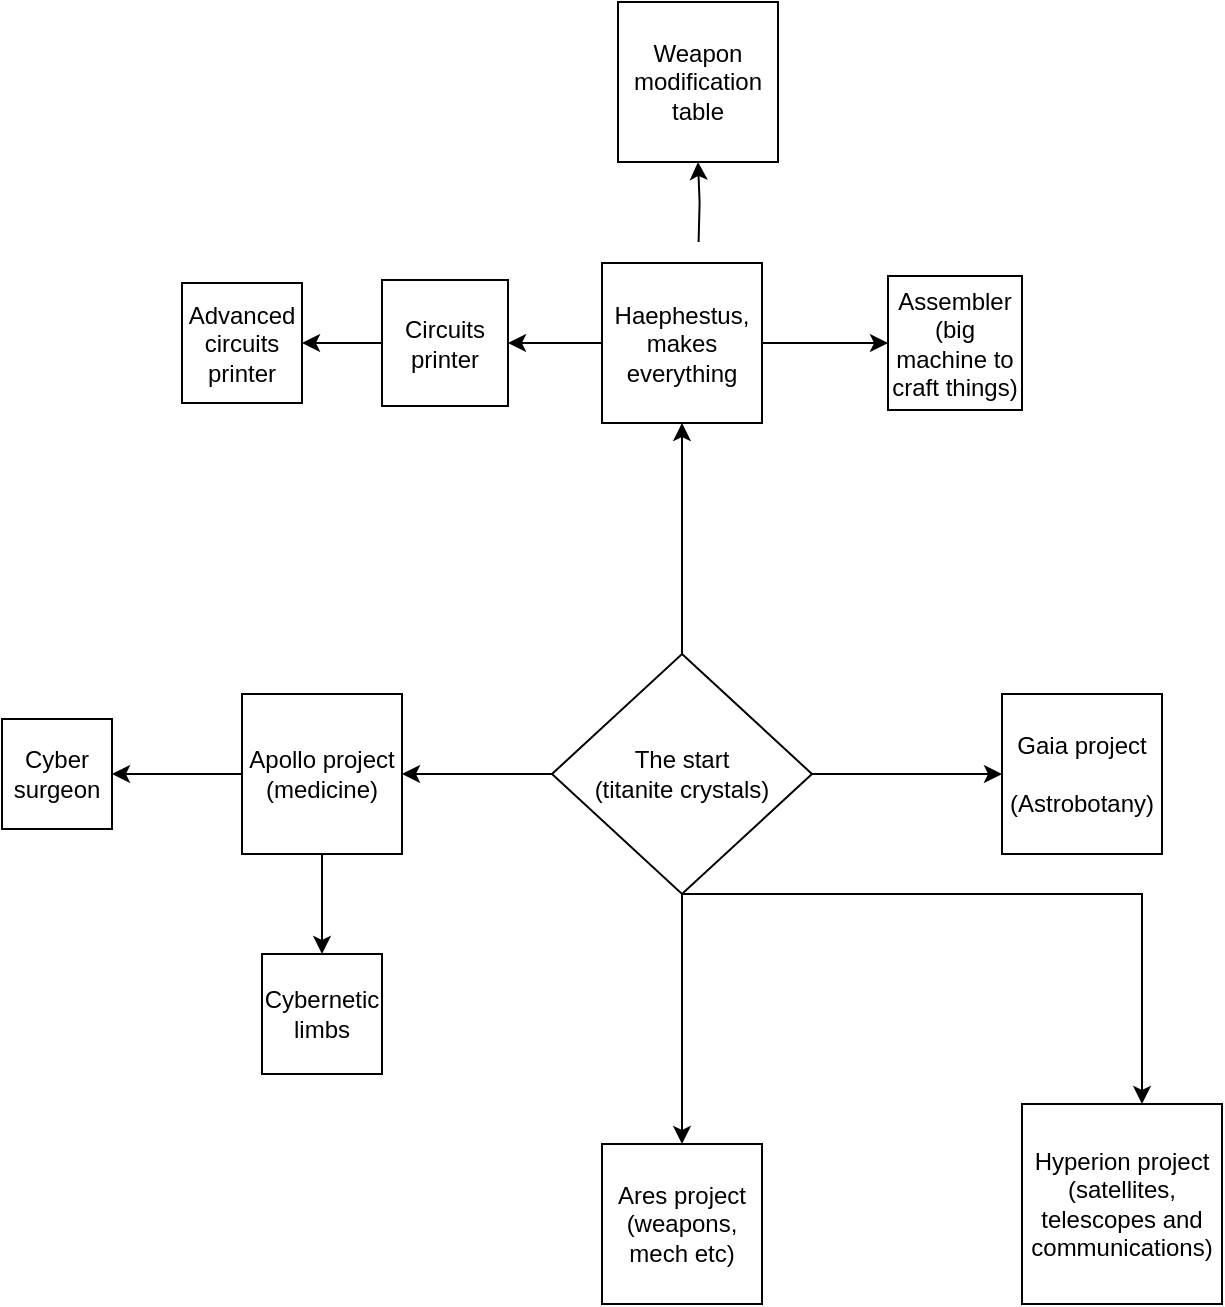 <mxfile version="21.6.2" type="github" pages="5">
  <diagram name="Page-1" id="XFuJrn4libd_m44fIWtL">
    <mxGraphModel dx="1562" dy="826" grid="1" gridSize="10" guides="1" tooltips="1" connect="1" arrows="1" fold="1" page="1" pageScale="1" pageWidth="827" pageHeight="1169" math="0" shadow="0">
      <root>
        <mxCell id="0" />
        <mxCell id="1" parent="0" />
        <mxCell id="I9T-jtazPko-J5aBbDz0-20" style="edgeStyle=orthogonalEdgeStyle;rounded=0;orthogonalLoop=1;jettySize=auto;html=1;" parent="1" source="I9T-jtazPko-J5aBbDz0-1" target="I9T-jtazPko-J5aBbDz0-16" edge="1">
          <mxGeometry relative="1" as="geometry" />
        </mxCell>
        <mxCell id="I9T-jtazPko-J5aBbDz0-23" style="edgeStyle=orthogonalEdgeStyle;rounded=0;orthogonalLoop=1;jettySize=auto;html=1;entryX=0.5;entryY=0;entryDx=0;entryDy=0;" parent="1" source="I9T-jtazPko-J5aBbDz0-1" target="I9T-jtazPko-J5aBbDz0-15" edge="1">
          <mxGeometry relative="1" as="geometry" />
        </mxCell>
        <mxCell id="lp0vj2jhUYzZ9RuhwxYI-2" style="edgeStyle=orthogonalEdgeStyle;rounded=0;orthogonalLoop=1;jettySize=auto;html=1;entryX=0;entryY=0.5;entryDx=0;entryDy=0;" parent="1" source="I9T-jtazPko-J5aBbDz0-1" target="lp0vj2jhUYzZ9RuhwxYI-1" edge="1">
          <mxGeometry relative="1" as="geometry" />
        </mxCell>
        <mxCell id="_BPFZ3WGOQFEKarPwvMx-3" style="edgeStyle=orthogonalEdgeStyle;rounded=0;orthogonalLoop=1;jettySize=auto;html=1;exitX=0.5;exitY=1;exitDx=0;exitDy=0;" parent="1" source="I9T-jtazPko-J5aBbDz0-1" target="_BPFZ3WGOQFEKarPwvMx-2" edge="1">
          <mxGeometry relative="1" as="geometry">
            <Array as="points">
              <mxPoint x="670" y="555" />
            </Array>
          </mxGeometry>
        </mxCell>
        <mxCell id="ziUGyg1Iks-_np4IPtFd-5" value="" style="edgeStyle=orthogonalEdgeStyle;rounded=0;orthogonalLoop=1;jettySize=auto;html=1;" parent="1" source="I9T-jtazPko-J5aBbDz0-1" target="ziUGyg1Iks-_np4IPtFd-1" edge="1">
          <mxGeometry relative="1" as="geometry" />
        </mxCell>
        <mxCell id="I9T-jtazPko-J5aBbDz0-1" value="The start&lt;br&gt;(titanite crystals)" style="rhombus;whiteSpace=wrap;html=1;" parent="1" vertex="1">
          <mxGeometry x="375" y="435" width="130" height="120" as="geometry" />
        </mxCell>
        <mxCell id="I9T-jtazPko-J5aBbDz0-11" style="edgeStyle=orthogonalEdgeStyle;rounded=0;orthogonalLoop=1;jettySize=auto;html=1;entryX=0.5;entryY=1;entryDx=0;entryDy=0;" parent="1" target="I9T-jtazPko-J5aBbDz0-6" edge="1">
          <mxGeometry relative="1" as="geometry">
            <mxPoint x="448.3" y="229" as="sourcePoint" />
          </mxGeometry>
        </mxCell>
        <mxCell id="I9T-jtazPko-J5aBbDz0-3" value="Assembler&lt;br&gt;(big machine to craft things)" style="whiteSpace=wrap;html=1;aspect=fixed;" parent="1" vertex="1">
          <mxGeometry x="543" y="246" width="67" height="67" as="geometry" />
        </mxCell>
        <mxCell id="ziUGyg1Iks-_np4IPtFd-7" value="" style="edgeStyle=orthogonalEdgeStyle;rounded=0;orthogonalLoop=1;jettySize=auto;html=1;" parent="1" source="I9T-jtazPko-J5aBbDz0-4" target="I9T-jtazPko-J5aBbDz0-5" edge="1">
          <mxGeometry relative="1" as="geometry" />
        </mxCell>
        <mxCell id="I9T-jtazPko-J5aBbDz0-4" value="Circuits printer" style="whiteSpace=wrap;html=1;aspect=fixed;" parent="1" vertex="1">
          <mxGeometry x="290" y="248" width="63" height="63" as="geometry" />
        </mxCell>
        <mxCell id="I9T-jtazPko-J5aBbDz0-5" value="Advanced circuits printer" style="whiteSpace=wrap;html=1;aspect=fixed;" parent="1" vertex="1">
          <mxGeometry x="190" y="249.5" width="60" height="60" as="geometry" />
        </mxCell>
        <mxCell id="I9T-jtazPko-J5aBbDz0-6" value="Weapon modification table" style="whiteSpace=wrap;html=1;aspect=fixed;" parent="1" vertex="1">
          <mxGeometry x="408" y="109" width="80" height="80" as="geometry" />
        </mxCell>
        <mxCell id="I9T-jtazPko-J5aBbDz0-15" value="Ares project&lt;br&gt;(weapons, mech etc)" style="whiteSpace=wrap;html=1;aspect=fixed;" parent="1" vertex="1">
          <mxGeometry x="400" y="680" width="80" height="80" as="geometry" />
        </mxCell>
        <mxCell id="I9T-jtazPko-J5aBbDz0-21" style="edgeStyle=orthogonalEdgeStyle;rounded=0;orthogonalLoop=1;jettySize=auto;html=1;" parent="1" source="I9T-jtazPko-J5aBbDz0-16" target="I9T-jtazPko-J5aBbDz0-17" edge="1">
          <mxGeometry relative="1" as="geometry" />
        </mxCell>
        <mxCell id="I9T-jtazPko-J5aBbDz0-22" style="edgeStyle=orthogonalEdgeStyle;rounded=0;orthogonalLoop=1;jettySize=auto;html=1;entryX=0.5;entryY=0;entryDx=0;entryDy=0;" parent="1" source="I9T-jtazPko-J5aBbDz0-16" target="I9T-jtazPko-J5aBbDz0-18" edge="1">
          <mxGeometry relative="1" as="geometry" />
        </mxCell>
        <mxCell id="I9T-jtazPko-J5aBbDz0-16" value="Apollo project&lt;br&gt;(medicine)" style="whiteSpace=wrap;html=1;aspect=fixed;" parent="1" vertex="1">
          <mxGeometry x="220" y="455" width="80" height="80" as="geometry" />
        </mxCell>
        <mxCell id="I9T-jtazPko-J5aBbDz0-17" value="Cyber surgeon" style="whiteSpace=wrap;html=1;aspect=fixed;" parent="1" vertex="1">
          <mxGeometry x="100" y="467.5" width="55" height="55" as="geometry" />
        </mxCell>
        <mxCell id="I9T-jtazPko-J5aBbDz0-18" value="Cybernetic limbs" style="whiteSpace=wrap;html=1;aspect=fixed;" parent="1" vertex="1">
          <mxGeometry x="230" y="585" width="60" height="60" as="geometry" />
        </mxCell>
        <mxCell id="lp0vj2jhUYzZ9RuhwxYI-1" value="Gaia project&lt;br&gt;&lt;br&gt;(Astrobotany)" style="whiteSpace=wrap;html=1;aspect=fixed;" parent="1" vertex="1">
          <mxGeometry x="600" y="455" width="80" height="80" as="geometry" />
        </mxCell>
        <mxCell id="_BPFZ3WGOQFEKarPwvMx-2" value="Hyperion project&lt;br&gt;(satellites, telescopes and communications)" style="whiteSpace=wrap;html=1;aspect=fixed;rotation=0;" parent="1" vertex="1">
          <mxGeometry x="610" y="660" width="100" height="100" as="geometry" />
        </mxCell>
        <mxCell id="ziUGyg1Iks-_np4IPtFd-6" value="" style="edgeStyle=orthogonalEdgeStyle;rounded=0;orthogonalLoop=1;jettySize=auto;html=1;" parent="1" source="ziUGyg1Iks-_np4IPtFd-1" target="I9T-jtazPko-J5aBbDz0-4" edge="1">
          <mxGeometry relative="1" as="geometry" />
        </mxCell>
        <mxCell id="ziUGyg1Iks-_np4IPtFd-8" value="" style="edgeStyle=orthogonalEdgeStyle;rounded=0;orthogonalLoop=1;jettySize=auto;html=1;" parent="1" source="ziUGyg1Iks-_np4IPtFd-1" target="I9T-jtazPko-J5aBbDz0-3" edge="1">
          <mxGeometry relative="1" as="geometry" />
        </mxCell>
        <mxCell id="ziUGyg1Iks-_np4IPtFd-1" value="Haephestus, makes everything" style="whiteSpace=wrap;html=1;aspect=fixed;" parent="1" vertex="1">
          <mxGeometry x="400" y="239.5" width="80" height="80" as="geometry" />
        </mxCell>
      </root>
    </mxGraphModel>
  </diagram>
  <diagram id="b1csaX4oPv_QqS2gVYru" name="Early game progression">
    <mxGraphModel dx="744" dy="393" grid="1" gridSize="10" guides="1" tooltips="1" connect="1" arrows="1" fold="1" page="1" pageScale="1" pageWidth="850" pageHeight="1100" math="0" shadow="0">
      <root>
        <mxCell id="0" />
        <mxCell id="1" parent="0" />
        <mxCell id="uDPLrX9pvynmbZU6psic-18" value="" style="edgeStyle=orthogonalEdgeStyle;rounded=0;orthogonalLoop=1;jettySize=auto;html=1;" parent="1" source="JOmPtN25hY0h2EmjFcmG-2" target="uDPLrX9pvynmbZU6psic-17" edge="1">
          <mxGeometry relative="1" as="geometry" />
        </mxCell>
        <mxCell id="JOmPtN25hY0h2EmjFcmG-2" value="Titanite Crystal, Iron mining level" style="whiteSpace=wrap;html=1;aspect=fixed;" parent="1" vertex="1">
          <mxGeometry x="380" y="380" width="80" height="80" as="geometry" />
        </mxCell>
        <mxCell id="uDPLrX9pvynmbZU6psic-34" value="Plate Press" style="edgeStyle=orthogonalEdgeStyle;rounded=0;orthogonalLoop=1;jettySize=auto;html=1;labelBackgroundColor=default;" parent="1" source="uDPLrX9pvynmbZU6psic-1" target="uDPLrX9pvynmbZU6psic-33" edge="1">
          <mxGeometry relative="1" as="geometry" />
        </mxCell>
        <mxCell id="uDPLrX9pvynmbZU6psic-1" value="&lt;div&gt;Titanium Ingot&lt;/div&gt;" style="whiteSpace=wrap;html=1;aspect=fixed;" parent="1" vertex="1">
          <mxGeometry x="320" y="560" width="80" height="80" as="geometry" />
        </mxCell>
        <mxCell id="uDPLrX9pvynmbZU6psic-5" value="" style="endArrow=classic;html=1;rounded=0;entryX=0.5;entryY=0;entryDx=0;entryDy=0;exitX=0.5;exitY=1;exitDx=0;exitDy=0;" parent="1" source="JOmPtN25hY0h2EmjFcmG-2" target="uDPLrX9pvynmbZU6psic-1" edge="1">
          <mxGeometry relative="1" as="geometry">
            <mxPoint x="460" y="490" as="sourcePoint" />
            <mxPoint x="520" y="460" as="targetPoint" />
          </mxGeometry>
        </mxCell>
        <mxCell id="uDPLrX9pvynmbZU6psic-6" value="&lt;div&gt;Vanilla Furnace&lt;/div&gt;" style="edgeLabel;resizable=0;html=1;align=center;verticalAlign=middle;" parent="uDPLrX9pvynmbZU6psic-5" connectable="0" vertex="1">
          <mxGeometry relative="1" as="geometry" />
        </mxCell>
        <mxCell id="uDPLrX9pvynmbZU6psic-20" value="" style="edgeStyle=orthogonalEdgeStyle;rounded=0;orthogonalLoop=1;jettySize=auto;html=1;" parent="1" source="uDPLrX9pvynmbZU6psic-17" target="uDPLrX9pvynmbZU6psic-19" edge="1">
          <mxGeometry relative="1" as="geometry" />
        </mxCell>
        <mxCell id="uDPLrX9pvynmbZU6psic-30" value="" style="edgeStyle=orthogonalEdgeStyle;rounded=0;orthogonalLoop=1;jettySize=auto;html=1;" parent="1" source="uDPLrX9pvynmbZU6psic-17" target="uDPLrX9pvynmbZU6psic-29" edge="1">
          <mxGeometry relative="1" as="geometry" />
        </mxCell>
        <mxCell id="uDPLrX9pvynmbZU6psic-17" value="&lt;div&gt;Centrifuge (WIP)&lt;/div&gt;" style="whiteSpace=wrap;html=1;aspect=fixed;" parent="1" vertex="1">
          <mxGeometry x="540" y="380" width="80" height="80" as="geometry" />
        </mxCell>
        <mxCell id="uDPLrX9pvynmbZU6psic-19" value="Titanium Dust" style="whiteSpace=wrap;html=1;aspect=fixed;" parent="1" vertex="1">
          <mxGeometry x="540" y="520" width="80" height="80" as="geometry" />
        </mxCell>
        <mxCell id="uDPLrX9pvynmbZU6psic-24" value="" style="endArrow=classic;html=1;rounded=0;entryX=1;entryY=0.5;entryDx=0;entryDy=0;exitX=0;exitY=0.5;exitDx=0;exitDy=0;" parent="1" source="uDPLrX9pvynmbZU6psic-19" target="uDPLrX9pvynmbZU6psic-1" edge="1">
          <mxGeometry relative="1" as="geometry">
            <mxPoint x="530" y="600" as="sourcePoint" />
            <mxPoint x="640" y="599.71" as="targetPoint" />
          </mxGeometry>
        </mxCell>
        <mxCell id="uDPLrX9pvynmbZU6psic-25" value="&lt;div&gt;Vanilla Furnace&lt;/div&gt;" style="edgeLabel;resizable=0;html=1;align=center;verticalAlign=middle;" parent="uDPLrX9pvynmbZU6psic-24" connectable="0" vertex="1">
          <mxGeometry relative="1" as="geometry" />
        </mxCell>
        <mxCell id="uDPLrX9pvynmbZU6psic-29" value="&lt;div&gt;Byproducts (Calcium, Silicon and Oxygen*)&lt;/div&gt;" style="whiteSpace=wrap;html=1;aspect=fixed;" parent="1" vertex="1">
          <mxGeometry x="700" y="380" width="80" height="80" as="geometry" />
        </mxCell>
        <mxCell id="uDPLrX9pvynmbZU6psic-36" value="&lt;div&gt;Recipe needed, probably&amp;nbsp;&lt;/div&gt;&lt;div&gt;also make it more expensive?&lt;/div&gt;" style="edgeStyle=orthogonalEdgeStyle;rounded=0;orthogonalLoop=1;jettySize=auto;html=1;" parent="1" source="uDPLrX9pvynmbZU6psic-33" target="uDPLrX9pvynmbZU6psic-35" edge="1">
          <mxGeometry relative="1" as="geometry" />
        </mxCell>
        <mxCell id="uDPLrX9pvynmbZU6psic-33" value="&lt;div&gt;Titanium Ingot&lt;/div&gt;" style="whiteSpace=wrap;html=1;aspect=fixed;" parent="1" vertex="1">
          <mxGeometry x="320" y="720" width="80" height="80" as="geometry" />
        </mxCell>
        <mxCell id="uDPLrX9pvynmbZU6psic-38" value="" style="edgeStyle=orthogonalEdgeStyle;rounded=0;orthogonalLoop=1;jettySize=auto;html=1;" parent="1" source="uDPLrX9pvynmbZU6psic-35" target="uDPLrX9pvynmbZU6psic-37" edge="1">
          <mxGeometry relative="1" as="geometry" />
        </mxCell>
        <mxCell id="uDPLrX9pvynmbZU6psic-35" value="&lt;div&gt;Frame&lt;/div&gt;" style="whiteSpace=wrap;html=1;aspect=fixed;" parent="1" vertex="1">
          <mxGeometry x="320" y="880" width="80" height="80" as="geometry" />
        </mxCell>
        <mxCell id="uDPLrX9pvynmbZU6psic-40" value="&lt;div&gt;Plate press requires frames...&lt;/div&gt;&lt;div&gt;need other method of making plates&lt;/div&gt;" style="edgeStyle=orthogonalEdgeStyle;rounded=0;orthogonalLoop=1;jettySize=auto;html=1;" parent="1" edge="1">
          <mxGeometry x="-0.0" relative="1" as="geometry">
            <mxPoint x="639.694" y="840" as="sourcePoint" />
            <mxPoint x="360" y="670" as="targetPoint" />
            <Array as="points">
              <mxPoint x="640" y="670" />
            </Array>
            <mxPoint as="offset" />
          </mxGeometry>
        </mxCell>
        <mxCell id="U_bBMOBoQM2Akip8jvsa-2" value="" style="edgeStyle=orthogonalEdgeStyle;rounded=0;orthogonalLoop=1;jettySize=auto;html=1;" edge="1" parent="1" target="U_bBMOBoQM2Akip8jvsa-1">
          <mxGeometry relative="1" as="geometry">
            <mxPoint x="640" y="1000" as="sourcePoint" />
            <Array as="points">
              <mxPoint x="640" y="1080" />
              <mxPoint x="280" y="1080" />
            </Array>
          </mxGeometry>
        </mxCell>
        <mxCell id="U_bBMOBoQM2Akip8jvsa-4" value="" style="edgeStyle=orthogonalEdgeStyle;rounded=0;orthogonalLoop=1;jettySize=auto;html=1;exitX=0.5;exitY=1;exitDx=0;exitDy=0;" edge="1" parent="1" source="uDPLrX9pvynmbZU6psic-37" target="U_bBMOBoQM2Akip8jvsa-3">
          <mxGeometry relative="1" as="geometry">
            <mxPoint x="640" y="1050" as="sourcePoint" />
            <Array as="points">
              <mxPoint x="640" y="1080" />
              <mxPoint x="400" y="1080" />
            </Array>
          </mxGeometry>
        </mxCell>
        <mxCell id="U_bBMOBoQM2Akip8jvsa-6" value="&lt;div&gt;Basic multiblocks&lt;/div&gt;&lt;div&gt;these are essentials which the player uses throughout the game&lt;/div&gt;" style="edgeStyle=orthogonalEdgeStyle;rounded=0;orthogonalLoop=1;jettySize=auto;html=1;" edge="1" parent="1" source="uDPLrX9pvynmbZU6psic-37" target="U_bBMOBoQM2Akip8jvsa-5">
          <mxGeometry x="0.25" y="-122" relative="1" as="geometry">
            <Array as="points">
              <mxPoint x="640" y="1080" />
              <mxPoint x="520" y="1080" />
            </Array>
            <mxPoint x="2" y="-20" as="offset" />
          </mxGeometry>
        </mxCell>
        <mxCell id="uDPLrX9pvynmbZU6psic-37" value="Multiblocks" style="whiteSpace=wrap;html=1;aspect=fixed;" parent="1" vertex="1">
          <mxGeometry x="560" y="840" width="160" height="160" as="geometry" />
        </mxCell>
        <mxCell id="U_bBMOBoQM2Akip8jvsa-1" value="&lt;div&gt;Alloy&lt;/div&gt;&lt;div&gt;Furnace&lt;br&gt;&lt;/div&gt;" style="rhombus;whiteSpace=wrap;html=1;" vertex="1" parent="1">
          <mxGeometry x="240" y="1200" width="80" height="80" as="geometry" />
        </mxCell>
        <mxCell id="U_bBMOBoQM2Akip8jvsa-3" value="Plate&lt;br&gt;Press" style="rhombus;whiteSpace=wrap;html=1;" vertex="1" parent="1">
          <mxGeometry x="360" y="1200" width="80" height="80" as="geometry" />
        </mxCell>
        <mxCell id="U_bBMOBoQM2Akip8jvsa-5" value="&lt;div&gt;Auto&lt;/div&gt;&lt;div&gt;Lathe&lt;br&gt;&lt;/div&gt;" style="rhombus;whiteSpace=wrap;html=1;" vertex="1" parent="1">
          <mxGeometry x="480" y="1200" width="80" height="80" as="geometry" />
        </mxCell>
      </root>
    </mxGraphModel>
  </diagram>
  <diagram id="_7XPPDSST6pJF3F3_McF" name="Machine Upgrades">
    <mxGraphModel dx="1562" dy="826" grid="1" gridSize="10" guides="1" tooltips="1" connect="1" arrows="1" fold="1" page="1" pageScale="1" pageWidth="850" pageHeight="1100" math="0" shadow="0">
      <root>
        <mxCell id="0" />
        <mxCell id="1" parent="0" />
        <mxCell id="ffNO0nSNVpJja9oOUNOK-8" style="edgeStyle=orthogonalEdgeStyle;orthogonalLoop=1;jettySize=auto;html=1;exitX=1;exitY=0;exitDx=0;exitDy=0;entryX=0;entryY=1;entryDx=0;entryDy=0;curved=1;strokeColor=none;" parent="1" edge="1">
          <mxGeometry relative="1" as="geometry">
            <mxPoint x="480.0" y="280" as="sourcePoint" />
            <mxPoint x="571.716" y="188.284" as="targetPoint" />
          </mxGeometry>
        </mxCell>
        <mxCell id="ffNO0nSNVpJja9oOUNOK-35" value="" style="edgeStyle=orthogonalEdgeStyle;rounded=0;orthogonalLoop=1;jettySize=auto;html=1;" parent="1" source="ffNO0nSNVpJja9oOUNOK-33" target="ffNO0nSNVpJja9oOUNOK-34" edge="1">
          <mxGeometry relative="1" as="geometry" />
        </mxCell>
        <mxCell id="ffNO0nSNVpJja9oOUNOK-41" value="" style="edgeStyle=orthogonalEdgeStyle;rounded=0;orthogonalLoop=1;jettySize=auto;html=1;" parent="1" source="ffNO0nSNVpJja9oOUNOK-33" target="ffNO0nSNVpJja9oOUNOK-40" edge="1">
          <mxGeometry relative="1" as="geometry" />
        </mxCell>
        <mxCell id="ffNO0nSNVpJja9oOUNOK-33" value="Every controller/machine will contain 6 upgrade slots each of which can take one type of electrical component" style="shape=hexagon;perimeter=hexagonPerimeter2;whiteSpace=wrap;html=1;fixedSize=1;" parent="1" vertex="1">
          <mxGeometry x="305" y="480" width="240" height="160" as="geometry" />
        </mxCell>
        <mxCell id="ffNO0nSNVpJja9oOUNOK-51" value="" style="edgeStyle=orthogonalEdgeStyle;rounded=0;orthogonalLoop=1;jettySize=auto;html=1;" parent="1" source="ffNO0nSNVpJja9oOUNOK-34" target="ffNO0nSNVpJja9oOUNOK-50" edge="1">
          <mxGeometry relative="1" as="geometry" />
        </mxCell>
        <mxCell id="ffNO0nSNVpJja9oOUNOK-34" value="Integrated Circuits" style="ellipse;whiteSpace=wrap;html=1;" parent="1" vertex="1">
          <mxGeometry x="385" y="760" width="80" height="80" as="geometry" />
        </mxCell>
        <mxCell id="ffNO0nSNVpJja9oOUNOK-36" value="" style="endArrow=classic;html=1;rounded=0;exitX=1;exitY=0.75;exitDx=0;exitDy=0;entryX=0;entryY=0;entryDx=0;entryDy=0;" parent="1" source="ffNO0nSNVpJja9oOUNOK-33" target="ffNO0nSNVpJja9oOUNOK-43" edge="1">
          <mxGeometry width="50" height="50" relative="1" as="geometry">
            <mxPoint x="540" y="590" as="sourcePoint" />
            <mxPoint x="640" y="640" as="targetPoint" />
          </mxGeometry>
        </mxCell>
        <mxCell id="ffNO0nSNVpJja9oOUNOK-37" value="" style="endArrow=classic;html=1;rounded=0;exitX=1;exitY=0.25;exitDx=0;exitDy=0;entryX=0;entryY=1;entryDx=0;entryDy=0;" parent="1" source="ffNO0nSNVpJja9oOUNOK-33" target="ffNO0nSNVpJja9oOUNOK-42" edge="1">
          <mxGeometry width="50" height="50" relative="1" as="geometry">
            <mxPoint x="580" y="530" as="sourcePoint" />
            <mxPoint x="640" y="480" as="targetPoint" />
          </mxGeometry>
        </mxCell>
        <mxCell id="ffNO0nSNVpJja9oOUNOK-38" value="" style="endArrow=classic;html=1;rounded=0;exitX=0;exitY=0.75;exitDx=0;exitDy=0;entryX=1;entryY=0;entryDx=0;entryDy=0;" parent="1" source="ffNO0nSNVpJja9oOUNOK-33" target="ffNO0nSNVpJja9oOUNOK-44" edge="1">
          <mxGeometry width="50" height="50" relative="1" as="geometry">
            <mxPoint x="170" y="670" as="sourcePoint" />
            <mxPoint x="200" y="640" as="targetPoint" />
          </mxGeometry>
        </mxCell>
        <mxCell id="ffNO0nSNVpJja9oOUNOK-39" value="" style="endArrow=classic;html=1;rounded=0;exitX=0;exitY=0.25;exitDx=0;exitDy=0;entryX=1;entryY=1;entryDx=0;entryDy=0;" parent="1" source="ffNO0nSNVpJja9oOUNOK-33" target="ffNO0nSNVpJja9oOUNOK-45" edge="1">
          <mxGeometry width="50" height="50" relative="1" as="geometry">
            <mxPoint x="230" y="480" as="sourcePoint" />
            <mxPoint x="200" y="480" as="targetPoint" />
          </mxGeometry>
        </mxCell>
        <mxCell id="ffNO0nSNVpJja9oOUNOK-53" value="" style="edgeStyle=orthogonalEdgeStyle;rounded=0;orthogonalLoop=1;jettySize=auto;html=1;" parent="1" source="ffNO0nSNVpJja9oOUNOK-40" target="ffNO0nSNVpJja9oOUNOK-52" edge="1">
          <mxGeometry relative="1" as="geometry" />
        </mxCell>
        <mxCell id="ffNO0nSNVpJja9oOUNOK-40" value="Custom" style="ellipse;whiteSpace=wrap;html=1;" parent="1" vertex="1">
          <mxGeometry x="385" y="280" width="80" height="80" as="geometry" />
        </mxCell>
        <mxCell id="ffNO0nSNVpJja9oOUNOK-59" value="" style="edgeStyle=orthogonalEdgeStyle;rounded=0;orthogonalLoop=1;jettySize=auto;html=1;" parent="1" source="ffNO0nSNVpJja9oOUNOK-42" target="ffNO0nSNVpJja9oOUNOK-58" edge="1">
          <mxGeometry relative="1" as="geometry" />
        </mxCell>
        <mxCell id="ffNO0nSNVpJja9oOUNOK-61" value="" style="edgeStyle=orthogonalEdgeStyle;rounded=0;orthogonalLoop=1;jettySize=auto;html=1;" parent="1" source="ffNO0nSNVpJja9oOUNOK-42" target="ffNO0nSNVpJja9oOUNOK-60" edge="1">
          <mxGeometry relative="1" as="geometry" />
        </mxCell>
        <mxCell id="ffNO0nSNVpJja9oOUNOK-42" value="&lt;div&gt;Capacitor&lt;/div&gt;" style="ellipse;whiteSpace=wrap;html=1;aspect=fixed;" parent="1" vertex="1">
          <mxGeometry x="640" y="400" width="80" height="80" as="geometry" />
        </mxCell>
        <mxCell id="ffNO0nSNVpJja9oOUNOK-55" value="" style="edgeStyle=orthogonalEdgeStyle;rounded=0;orthogonalLoop=1;jettySize=auto;html=1;" parent="1" source="ffNO0nSNVpJja9oOUNOK-43" target="ffNO0nSNVpJja9oOUNOK-54" edge="1">
          <mxGeometry relative="1" as="geometry" />
        </mxCell>
        <mxCell id="ffNO0nSNVpJja9oOUNOK-43" value="Resistor" style="ellipse;whiteSpace=wrap;html=1;aspect=fixed;" parent="1" vertex="1">
          <mxGeometry x="640" y="640" width="80" height="80" as="geometry" />
        </mxCell>
        <mxCell id="ffNO0nSNVpJja9oOUNOK-47" value="" style="edgeStyle=orthogonalEdgeStyle;rounded=0;orthogonalLoop=1;jettySize=auto;html=1;" parent="1" source="ffNO0nSNVpJja9oOUNOK-44" target="ffNO0nSNVpJja9oOUNOK-46" edge="1">
          <mxGeometry relative="1" as="geometry" />
        </mxCell>
        <mxCell id="ffNO0nSNVpJja9oOUNOK-49" value="" style="edgeStyle=orthogonalEdgeStyle;rounded=0;orthogonalLoop=1;jettySize=auto;html=1;" parent="1" source="ffNO0nSNVpJja9oOUNOK-44" target="ffNO0nSNVpJja9oOUNOK-48" edge="1">
          <mxGeometry relative="1" as="geometry" />
        </mxCell>
        <mxCell id="ffNO0nSNVpJja9oOUNOK-44" value="&lt;div&gt;Transistor&lt;/div&gt;" style="ellipse;whiteSpace=wrap;html=1;aspect=fixed;" parent="1" vertex="1">
          <mxGeometry x="120" y="640" width="80" height="80" as="geometry" />
        </mxCell>
        <mxCell id="ffNO0nSNVpJja9oOUNOK-63" value="" style="edgeStyle=orthogonalEdgeStyle;rounded=0;orthogonalLoop=1;jettySize=auto;html=1;" parent="1" source="ffNO0nSNVpJja9oOUNOK-45" target="ffNO0nSNVpJja9oOUNOK-62" edge="1">
          <mxGeometry relative="1" as="geometry" />
        </mxCell>
        <mxCell id="ffNO0nSNVpJja9oOUNOK-45" value="Unsure, maybe another custom" style="ellipse;whiteSpace=wrap;html=1;aspect=fixed;" parent="1" vertex="1">
          <mxGeometry x="120" y="400" width="80" height="80" as="geometry" />
        </mxCell>
        <mxCell id="ffNO0nSNVpJja9oOUNOK-46" value="Energy efficiency?" style="whiteSpace=wrap;html=1;" parent="1" vertex="1">
          <mxGeometry y="640" width="80" height="80" as="geometry" />
        </mxCell>
        <mxCell id="ffNO0nSNVpJja9oOUNOK-48" value="Generic speed increase?" style="whiteSpace=wrap;html=1;" parent="1" vertex="1">
          <mxGeometry x="120" y="760" width="80" height="80" as="geometry" />
        </mxCell>
        <mxCell id="ffNO0nSNVpJja9oOUNOK-50" value="On normal machines this will change the function of the machine e.g. modify furnace to cook faster for foods, on controllers (for multiblocks) this will be a locked slot as this will be the circuit which goes in the actual controller block" style="whiteSpace=wrap;html=1;" parent="1" vertex="1">
          <mxGeometry x="340" y="880" width="170" height="170" as="geometry" />
        </mxCell>
        <mxCell id="ffNO0nSNVpJja9oOUNOK-52" value="This slot depends on the machine, essentially just miscellaneous" style="whiteSpace=wrap;html=1;" parent="1" vertex="1">
          <mxGeometry x="365" y="70" width="120" height="120" as="geometry" />
        </mxCell>
        <mxCell id="ffNO0nSNVpJja9oOUNOK-57" value="" style="edgeStyle=orthogonalEdgeStyle;rounded=0;orthogonalLoop=1;jettySize=auto;html=1;" parent="1" source="ffNO0nSNVpJja9oOUNOK-54" target="ffNO0nSNVpJja9oOUNOK-56" edge="1">
          <mxGeometry relative="1" as="geometry" />
        </mxCell>
        <mxCell id="ffNO0nSNVpJja9oOUNOK-54" value="Max machine throughput" style="whiteSpace=wrap;html=1;" parent="1" vertex="1">
          <mxGeometry x="640" y="760" width="80" height="80" as="geometry" />
        </mxCell>
        <mxCell id="ffNO0nSNVpJja9oOUNOK-56" value="&lt;div&gt;Either machine goes boom, or machine destroys resistor depends if we are feeling mean or not lol&lt;br&gt;&lt;/div&gt;" style="whiteSpace=wrap;html=1;" parent="1" vertex="1">
          <mxGeometry x="620" y="920" width="120" height="120" as="geometry" />
        </mxCell>
        <mxCell id="ffNO0nSNVpJja9oOUNOK-58" value="Speed" style="whiteSpace=wrap;html=1;" parent="1" vertex="1">
          <mxGeometry x="760" y="400" width="80" height="80" as="geometry" />
        </mxCell>
        <mxCell id="ffNO0nSNVpJja9oOUNOK-60" value="&lt;div&gt;Energy capacity&lt;/div&gt;" style="whiteSpace=wrap;html=1;" parent="1" vertex="1">
          <mxGeometry x="640" y="280" width="80" height="80" as="geometry" />
        </mxCell>
        <mxCell id="ffNO0nSNVpJja9oOUNOK-62" value="Note**** can we fit five or six slots in gui???&lt;br&gt;Maybe we cut all of them but Capacitor, Transistor and Resistor?" style="whiteSpace=wrap;html=1;" parent="1" vertex="1">
          <mxGeometry x="100" y="190" width="120" height="120" as="geometry" />
        </mxCell>
      </root>
    </mxGraphModel>
  </diagram>
  <diagram id="ocKp4_rYITAjOjVJq6uI" name="Research">
    <mxGraphModel dx="1302" dy="688" grid="1" gridSize="10" guides="1" tooltips="1" connect="1" arrows="1" fold="1" page="1" pageScale="1" pageWidth="850" pageHeight="1100" math="0" shadow="0">
      <root>
        <mxCell id="0" />
        <mxCell id="1" parent="0" />
        <mxCell id="dneou5X5kPG6HMtX4wjf-3" value="" style="edgeStyle=orthogonalEdgeStyle;rounded=0;orthogonalLoop=1;jettySize=auto;html=1;" edge="1" parent="1" source="dneou5X5kPG6HMtX4wjf-1" target="dneou5X5kPG6HMtX4wjf-2">
          <mxGeometry relative="1" as="geometry" />
        </mxCell>
        <mxCell id="dneou5X5kPG6HMtX4wjf-9" value="" style="edgeStyle=orthogonalEdgeStyle;rounded=0;orthogonalLoop=1;jettySize=auto;html=1;" edge="1" parent="1" source="dneou5X5kPG6HMtX4wjf-1" target="dneou5X5kPG6HMtX4wjf-8">
          <mxGeometry relative="1" as="geometry" />
        </mxCell>
        <mxCell id="dneou5X5kPG6HMtX4wjf-1" value="Research comes in the form of blueprints (item), which allows it to be easily shared and removes annoyance found with research found in other mods." style="whiteSpace=wrap;html=1;aspect=fixed;" vertex="1" parent="1">
          <mxGeometry x="320" y="440" width="200" height="200" as="geometry" />
        </mxCell>
        <mxCell id="dneou5X5kPG6HMtX4wjf-5" value="" style="edgeStyle=orthogonalEdgeStyle;rounded=0;orthogonalLoop=1;jettySize=auto;html=1;" edge="1" parent="1" source="dneou5X5kPG6HMtX4wjf-2" target="dneou5X5kPG6HMtX4wjf-4">
          <mxGeometry relative="1" as="geometry" />
        </mxCell>
        <mxCell id="dneou5X5kPG6HMtX4wjf-2" value="&lt;div&gt;Creation&lt;/div&gt;" style="ellipse;whiteSpace=wrap;html=1;" vertex="1" parent="1">
          <mxGeometry x="380" y="780" width="80" height="80" as="geometry" />
        </mxCell>
        <mxCell id="dneou5X5kPG6HMtX4wjf-4" value="Through research tablet, maybe minigame?" style="whiteSpace=wrap;html=1;" vertex="1" parent="1">
          <mxGeometry x="360" y="950" width="120" height="60" as="geometry" />
        </mxCell>
        <mxCell id="dneou5X5kPG6HMtX4wjf-11" value="" style="edgeStyle=orthogonalEdgeStyle;rounded=0;orthogonalLoop=1;jettySize=auto;html=1;" edge="1" parent="1" source="dneou5X5kPG6HMtX4wjf-8" target="dneou5X5kPG6HMtX4wjf-10">
          <mxGeometry relative="1" as="geometry" />
        </mxCell>
        <mxCell id="dneou5X5kPG6HMtX4wjf-13" value="" style="edgeStyle=orthogonalEdgeStyle;rounded=0;orthogonalLoop=1;jettySize=auto;html=1;" edge="1" parent="1" source="dneou5X5kPG6HMtX4wjf-8" target="dneou5X5kPG6HMtX4wjf-12">
          <mxGeometry relative="1" as="geometry" />
        </mxCell>
        <mxCell id="dneou5X5kPG6HMtX4wjf-18" value="" style="edgeStyle=orthogonalEdgeStyle;rounded=0;orthogonalLoop=1;jettySize=auto;html=1;" edge="1" parent="1" source="dneou5X5kPG6HMtX4wjf-8" target="dneou5X5kPG6HMtX4wjf-17">
          <mxGeometry relative="1" as="geometry" />
        </mxCell>
        <mxCell id="dneou5X5kPG6HMtX4wjf-8" value="Blueprints are added to machines and are one time use. " style="whiteSpace=wrap;html=1;" vertex="1" parent="1">
          <mxGeometry x="360" y="160" width="120" height="120" as="geometry" />
        </mxCell>
        <mxCell id="dneou5X5kPG6HMtX4wjf-10" value="Memory system for all machines?" style="whiteSpace=wrap;html=1;" vertex="1" parent="1">
          <mxGeometry x="560" y="190" width="120" height="60" as="geometry" />
        </mxCell>
        <mxCell id="dneou5X5kPG6HMtX4wjf-16" value="" style="edgeStyle=orthogonalEdgeStyle;rounded=0;orthogonalLoop=1;jettySize=auto;html=1;" edge="1" parent="1" source="dneou5X5kPG6HMtX4wjf-12" target="dneou5X5kPG6HMtX4wjf-15">
          <mxGeometry relative="1" as="geometry" />
        </mxCell>
        <mxCell id="dneou5X5kPG6HMtX4wjf-12" value="&lt;div&gt;Make blueprints like https://en.wikipedia.org/wiki/Electronic_design_automation&lt;/div&gt;&lt;div&gt;?&lt;br&gt;&lt;/div&gt;" style="whiteSpace=wrap;html=1;" vertex="1" parent="1">
          <mxGeometry x="80" y="160" width="200" height="120" as="geometry" />
        </mxCell>
        <mxCell id="dneou5X5kPG6HMtX4wjf-15" value="Then only available for circuit printers, but that helps with some issues" style="whiteSpace=wrap;html=1;" vertex="1" parent="1">
          <mxGeometry x="120" y="360" width="120" height="80" as="geometry" />
        </mxCell>
        <mxCell id="dneou5X5kPG6HMtX4wjf-17" value="Blueprints allow continued use of recipes and locks them without locking them, if that makes sense" style="whiteSpace=wrap;html=1;" vertex="1" parent="1">
          <mxGeometry x="360" width="120" height="120" as="geometry" />
        </mxCell>
      </root>
    </mxGraphModel>
  </diagram>
  <diagram id="ByXA5C5HL_S91QG922kq" name="Energy Production">
    <mxGraphModel dx="3253" dy="1271" grid="1" gridSize="10" guides="1" tooltips="1" connect="1" arrows="1" fold="1" page="1" pageScale="1" pageWidth="850" pageHeight="1100" math="0" shadow="0">
      <root>
        <mxCell id="0" />
        <mxCell id="1" parent="0" />
        <mxCell id="49mSkDrT0OSB7xp50QKg-3" value="" style="edgeStyle=orthogonalEdgeStyle;rounded=0;orthogonalLoop=1;jettySize=auto;html=1;" edge="1" parent="1" source="49mSkDrT0OSB7xp50QKg-1" target="49mSkDrT0OSB7xp50QKg-2">
          <mxGeometry relative="1" as="geometry" />
        </mxCell>
        <mxCell id="49mSkDrT0OSB7xp50QKg-1" value="Energy Production Progression" style="whiteSpace=wrap;html=1;aspect=fixed;" vertex="1" parent="1">
          <mxGeometry x="360" y="200" width="120" height="120" as="geometry" />
        </mxCell>
        <mxCell id="49mSkDrT0OSB7xp50QKg-8" value="" style="edgeStyle=orthogonalEdgeStyle;rounded=0;orthogonalLoop=1;jettySize=auto;html=1;" edge="1" parent="1" source="49mSkDrT0OSB7xp50QKg-2" target="49mSkDrT0OSB7xp50QKg-7">
          <mxGeometry relative="1" as="geometry" />
        </mxCell>
        <mxCell id="49mSkDrT0OSB7xp50QKg-10" value="" style="edgeStyle=orthogonalEdgeStyle;rounded=0;orthogonalLoop=1;jettySize=auto;html=1;" edge="1" parent="1" source="49mSkDrT0OSB7xp50QKg-2" target="49mSkDrT0OSB7xp50QKg-9">
          <mxGeometry relative="1" as="geometry" />
        </mxCell>
        <mxCell id="49mSkDrT0OSB7xp50QKg-14" value="" style="edgeStyle=orthogonalEdgeStyle;rounded=0;orthogonalLoop=1;jettySize=auto;html=1;" edge="1" parent="1" source="49mSkDrT0OSB7xp50QKg-2" target="49mSkDrT0OSB7xp50QKg-13">
          <mxGeometry relative="1" as="geometry" />
        </mxCell>
        <mxCell id="49mSkDrT0OSB7xp50QKg-2" value="Photovoltaic Solar Panel" style="whiteSpace=wrap;html=1;" vertex="1" parent="1">
          <mxGeometry x="360" y="440" width="120" height="120" as="geometry" />
        </mxCell>
        <mxCell id="49mSkDrT0OSB7xp50QKg-7" value="Made using silicon" style="whiteSpace=wrap;html=1;" vertex="1" parent="1">
          <mxGeometry x="160" y="440" width="120" height="120" as="geometry" />
        </mxCell>
        <mxCell id="49mSkDrT0OSB7xp50QKg-9" value="Allows direct production of power, unlike others on this list, which is why its early game" style="whiteSpace=wrap;html=1;" vertex="1" parent="1">
          <mxGeometry x="560" y="440" width="120" height="120" as="geometry" />
        </mxCell>
        <mxCell id="qcRIYlTU2SO3741KMmz--8" value="" style="edgeStyle=orthogonalEdgeStyle;rounded=0;orthogonalLoop=1;jettySize=auto;html=1;" edge="1" parent="1" source="49mSkDrT0OSB7xp50QKg-13" target="qcRIYlTU2SO3741KMmz--7">
          <mxGeometry relative="1" as="geometry" />
        </mxCell>
        <mxCell id="49mSkDrT0OSB7xp50QKg-13" value="Coal Generator" style="whiteSpace=wrap;html=1;" vertex="1" parent="1">
          <mxGeometry x="360" y="680" width="120" height="120" as="geometry" />
        </mxCell>
        <mxCell id="qcRIYlTU2SO3741KMmz--42" value="" style="edgeStyle=orthogonalEdgeStyle;rounded=0;orthogonalLoop=1;jettySize=auto;html=1;" edge="1" parent="1" source="49mSkDrT0OSB7xp50QKg-16" target="qcRIYlTU2SO3741KMmz--41">
          <mxGeometry relative="1" as="geometry" />
        </mxCell>
        <mxCell id="49mSkDrT0OSB7xp50QKg-16" value="Combustion Engine" style="whiteSpace=wrap;html=1;" vertex="1" parent="1">
          <mxGeometry x="-120" y="680" width="120" height="120" as="geometry" />
        </mxCell>
        <mxCell id="qcRIYlTU2SO3741KMmz--32" value="" style="edgeStyle=orthogonalEdgeStyle;rounded=0;orthogonalLoop=1;jettySize=auto;html=1;" edge="1" parent="1" source="49mSkDrT0OSB7xp50QKg-17" target="qcRIYlTU2SO3741KMmz--31">
          <mxGeometry relative="1" as="geometry" />
        </mxCell>
        <mxCell id="49mSkDrT0OSB7xp50QKg-17" value="Biomass Gasifier" style="whiteSpace=wrap;html=1;" vertex="1" parent="1">
          <mxGeometry x="850" y="680" width="120" height="120" as="geometry" />
        </mxCell>
        <mxCell id="49mSkDrT0OSB7xp50QKg-19" value="" style="endArrow=classic;html=1;rounded=0;exitX=1;exitY=1;exitDx=0;exitDy=0;entryX=0.5;entryY=0;entryDx=0;entryDy=0;" edge="1" parent="1" source="49mSkDrT0OSB7xp50QKg-2" target="49mSkDrT0OSB7xp50QKg-17">
          <mxGeometry width="50" height="50" relative="1" as="geometry">
            <mxPoint x="520" y="650" as="sourcePoint" />
            <mxPoint x="570" y="600" as="targetPoint" />
          </mxGeometry>
        </mxCell>
        <mxCell id="49mSkDrT0OSB7xp50QKg-20" value="" style="endArrow=classic;html=1;rounded=0;exitX=0;exitY=1;exitDx=0;exitDy=0;entryX=0.5;entryY=0;entryDx=0;entryDy=0;" edge="1" parent="1" source="49mSkDrT0OSB7xp50QKg-2" target="49mSkDrT0OSB7xp50QKg-16">
          <mxGeometry width="50" height="50" relative="1" as="geometry">
            <mxPoint x="390" y="680" as="sourcePoint" />
            <mxPoint x="440" y="630" as="targetPoint" />
          </mxGeometry>
        </mxCell>
        <mxCell id="qcRIYlTU2SO3741KMmz--12" value="" style="edgeStyle=orthogonalEdgeStyle;rounded=0;orthogonalLoop=1;jettySize=auto;html=1;" edge="1" parent="1" source="qcRIYlTU2SO3741KMmz--7" target="qcRIYlTU2SO3741KMmz--11">
          <mxGeometry relative="1" as="geometry" />
        </mxCell>
        <mxCell id="qcRIYlTU2SO3741KMmz--14" value="" style="edgeStyle=orthogonalEdgeStyle;rounded=0;orthogonalLoop=1;jettySize=auto;html=1;" edge="1" parent="1" source="qcRIYlTU2SO3741KMmz--7" target="qcRIYlTU2SO3741KMmz--13">
          <mxGeometry relative="1" as="geometry" />
        </mxCell>
        <mxCell id="qcRIYlTU2SO3741KMmz--16" value="" style="edgeStyle=orthogonalEdgeStyle;rounded=0;orthogonalLoop=1;jettySize=auto;html=1;" edge="1" parent="1" source="qcRIYlTU2SO3741KMmz--7" target="qcRIYlTU2SO3741KMmz--15">
          <mxGeometry relative="1" as="geometry" />
        </mxCell>
        <mxCell id="qcRIYlTU2SO3741KMmz--7" value="Boiler, burns coal, heats water into steam" style="whiteSpace=wrap;html=1;" vertex="1" parent="1">
          <mxGeometry x="360" y="840" width="120" height="120" as="geometry" />
        </mxCell>
        <mxCell id="qcRIYlTU2SO3741KMmz--11" value="Players need to manage pressure and water supply in order to keep boiler from exploding/melting" style="whiteSpace=wrap;html=1;" vertex="1" parent="1">
          <mxGeometry x="520" y="840" width="120" height="120" as="geometry" />
        </mxCell>
        <mxCell id="qcRIYlTU2SO3741KMmz--13" value="Players need to manage water vs coal ratio. Addon called electric heater allows finer control of coal burn time?" style="whiteSpace=wrap;html=1;" vertex="1" parent="1">
          <mxGeometry x="200" y="840" width="120" height="120" as="geometry" />
        </mxCell>
        <mxCell id="qcRIYlTU2SO3741KMmz--20" value="" style="edgeStyle=orthogonalEdgeStyle;rounded=0;orthogonalLoop=1;jettySize=auto;html=1;" edge="1" parent="1" source="qcRIYlTU2SO3741KMmz--15" target="qcRIYlTU2SO3741KMmz--19">
          <mxGeometry relative="1" as="geometry" />
        </mxCell>
        <mxCell id="qcRIYlTU2SO3741KMmz--22" value="" style="edgeStyle=orthogonalEdgeStyle;rounded=0;orthogonalLoop=1;jettySize=auto;html=1;" edge="1" parent="1" source="qcRIYlTU2SO3741KMmz--15" target="qcRIYlTU2SO3741KMmz--21">
          <mxGeometry relative="1" as="geometry" />
        </mxCell>
        <mxCell id="qcRIYlTU2SO3741KMmz--29" value="" style="edgeStyle=orthogonalEdgeStyle;rounded=0;orthogonalLoop=1;jettySize=auto;html=1;" edge="1" parent="1" source="qcRIYlTU2SO3741KMmz--15" target="qcRIYlTU2SO3741KMmz--28">
          <mxGeometry relative="1" as="geometry" />
        </mxCell>
        <mxCell id="qcRIYlTU2SO3741KMmz--15" value="&lt;p&gt;Steam enters turbine, spins, creates kinetic energy&lt;/p&gt;" style="whiteSpace=wrap;html=1;" vertex="1" parent="1">
          <mxGeometry x="360" y="1000" width="120" height="120" as="geometry" />
        </mxCell>
        <mxCell id="qcRIYlTU2SO3741KMmz--19" value="Maintenance mechanic?" style="whiteSpace=wrap;html=1;" vertex="1" parent="1">
          <mxGeometry x="200" y="1000" width="120" height="120" as="geometry" />
        </mxCell>
        <mxCell id="qcRIYlTU2SO3741KMmz--21" value="Balance using steam to rpm ratio, rotors and rotor material can affect this, not linear relationship" style="whiteSpace=wrap;html=1;" vertex="1" parent="1">
          <mxGeometry x="520" y="1000" width="120" height="120" as="geometry" />
        </mxCell>
        <mxCell id="qcRIYlTU2SO3741KMmz--28" value="&lt;div&gt;Dynamo turns kinetic energy&lt;/div&gt;&lt;div&gt;&amp;nbsp;into power, maybe integrate into turbine for simplicity&lt;/div&gt;" style="whiteSpace=wrap;html=1;" vertex="1" parent="1">
          <mxGeometry x="320" y="1200" width="200" height="200" as="geometry" />
        </mxCell>
        <mxCell id="qcRIYlTU2SO3741KMmz--34" value="" style="edgeStyle=orthogonalEdgeStyle;rounded=0;orthogonalLoop=1;jettySize=auto;html=1;" edge="1" parent="1" source="qcRIYlTU2SO3741KMmz--31" target="qcRIYlTU2SO3741KMmz--33">
          <mxGeometry relative="1" as="geometry" />
        </mxCell>
        <mxCell id="qcRIYlTU2SO3741KMmz--36" value="" style="edgeStyle=orthogonalEdgeStyle;rounded=0;orthogonalLoop=1;jettySize=auto;html=1;" edge="1" parent="1" source="qcRIYlTU2SO3741KMmz--31" target="qcRIYlTU2SO3741KMmz--35">
          <mxGeometry relative="1" as="geometry" />
        </mxCell>
        <mxCell id="qcRIYlTU2SO3741KMmz--38" value="" style="edgeStyle=orthogonalEdgeStyle;rounded=0;orthogonalLoop=1;jettySize=auto;html=1;" edge="1" parent="1" source="qcRIYlTU2SO3741KMmz--31" target="qcRIYlTU2SO3741KMmz--37">
          <mxGeometry relative="1" as="geometry" />
        </mxCell>
        <mxCell id="qcRIYlTU2SO3741KMmz--31" value="Organic materials can be inserted" style="whiteSpace=wrap;html=1;" vertex="1" parent="1">
          <mxGeometry x="850" y="840" width="120" height="120" as="geometry" />
        </mxCell>
        <mxCell id="qcRIYlTU2SO3741KMmz--33" value="Different materials take more time to decompose, interface will look something like tinkers smeltery where many items can decompose at once" style="whiteSpace=wrap;html=1;" vertex="1" parent="1">
          <mxGeometry x="1010" y="840" width="120" height="120" as="geometry" />
        </mxCell>
        <mxCell id="qcRIYlTU2SO3741KMmz--35" value="Heat can be added to speed up process, but that takes energy. In real life this requires steam so maybe that" style="whiteSpace=wrap;html=1;" vertex="1" parent="1">
          <mxGeometry x="690" y="840" width="120" height="120" as="geometry" />
        </mxCell>
        <mxCell id="qcRIYlTU2SO3741KMmz--48" value="" style="edgeStyle=orthogonalEdgeStyle;rounded=0;orthogonalLoop=1;jettySize=auto;html=1;" edge="1" parent="1" source="qcRIYlTU2SO3741KMmz--37" target="qcRIYlTU2SO3741KMmz--47">
          <mxGeometry relative="1" as="geometry" />
        </mxCell>
        <mxCell id="qcRIYlTU2SO3741KMmz--37" value="Produces Biogas" style="whiteSpace=wrap;html=1;" vertex="1" parent="1">
          <mxGeometry x="850" y="1000" width="120" height="120" as="geometry" />
        </mxCell>
        <mxCell id="qcRIYlTU2SO3741KMmz--44" value="" style="edgeStyle=orthogonalEdgeStyle;rounded=0;orthogonalLoop=1;jettySize=auto;html=1;" edge="1" parent="1" source="qcRIYlTU2SO3741KMmz--41" target="qcRIYlTU2SO3741KMmz--43">
          <mxGeometry relative="1" as="geometry" />
        </mxCell>
        <mxCell id="qcRIYlTU2SO3741KMmz--50" value="" style="edgeStyle=orthogonalEdgeStyle;rounded=0;orthogonalLoop=1;jettySize=auto;html=1;" edge="1" parent="1" source="qcRIYlTU2SO3741KMmz--41" target="qcRIYlTU2SO3741KMmz--49">
          <mxGeometry relative="1" as="geometry" />
        </mxCell>
        <mxCell id="qcRIYlTU2SO3741KMmz--52" value="" style="edgeStyle=orthogonalEdgeStyle;rounded=0;orthogonalLoop=1;jettySize=auto;html=1;entryX=0.5;entryY=0;entryDx=0;entryDy=0;" edge="1" parent="1" source="qcRIYlTU2SO3741KMmz--41" target="qcRIYlTU2SO3741KMmz--53">
          <mxGeometry relative="1" as="geometry">
            <mxPoint x="-60" y="1040" as="targetPoint" />
          </mxGeometry>
        </mxCell>
        <mxCell id="qcRIYlTU2SO3741KMmz--41" value="Burns fuel and turns it into kinetic energy, pretty standard" style="whiteSpace=wrap;html=1;" vertex="1" parent="1">
          <mxGeometry x="-120" y="840" width="120" height="120" as="geometry" />
        </mxCell>
        <mxCell id="qcRIYlTU2SO3741KMmz--43" value="Oil can be found in world, maybe add some line for refining?" style="whiteSpace=wrap;html=1;" vertex="1" parent="1">
          <mxGeometry x="-320" y="840" width="120" height="120" as="geometry" />
        </mxCell>
        <mxCell id="qcRIYlTU2SO3741KMmz--47" value="Throw this in bio generator (like subnautica) which uses some microbe or something to turn biogas into energy. Or just throw it in combustion engine, your choice." style="whiteSpace=wrap;html=1;" vertex="1" parent="1">
          <mxGeometry x="810" y="1200" width="200" height="200" as="geometry" />
        </mxCell>
        <mxCell id="qcRIYlTU2SO3741KMmz--49" value="Maybe add maintenance, overheating, overclocking, stuff like that" style="whiteSpace=wrap;html=1;" vertex="1" parent="1">
          <mxGeometry x="40" y="840" width="120" height="120" as="geometry" />
        </mxCell>
        <mxCell id="qcRIYlTU2SO3741KMmz--53" value="&lt;div&gt;Dynamo turns kinetic energy&lt;/div&gt;&lt;div&gt;&amp;nbsp;into power, maybe integrate into engine for simplicity&lt;/div&gt;" style="whiteSpace=wrap;html=1;" vertex="1" parent="1">
          <mxGeometry x="-160" y="1200" width="200" height="200" as="geometry" />
        </mxCell>
      </root>
    </mxGraphModel>
  </diagram>
</mxfile>
